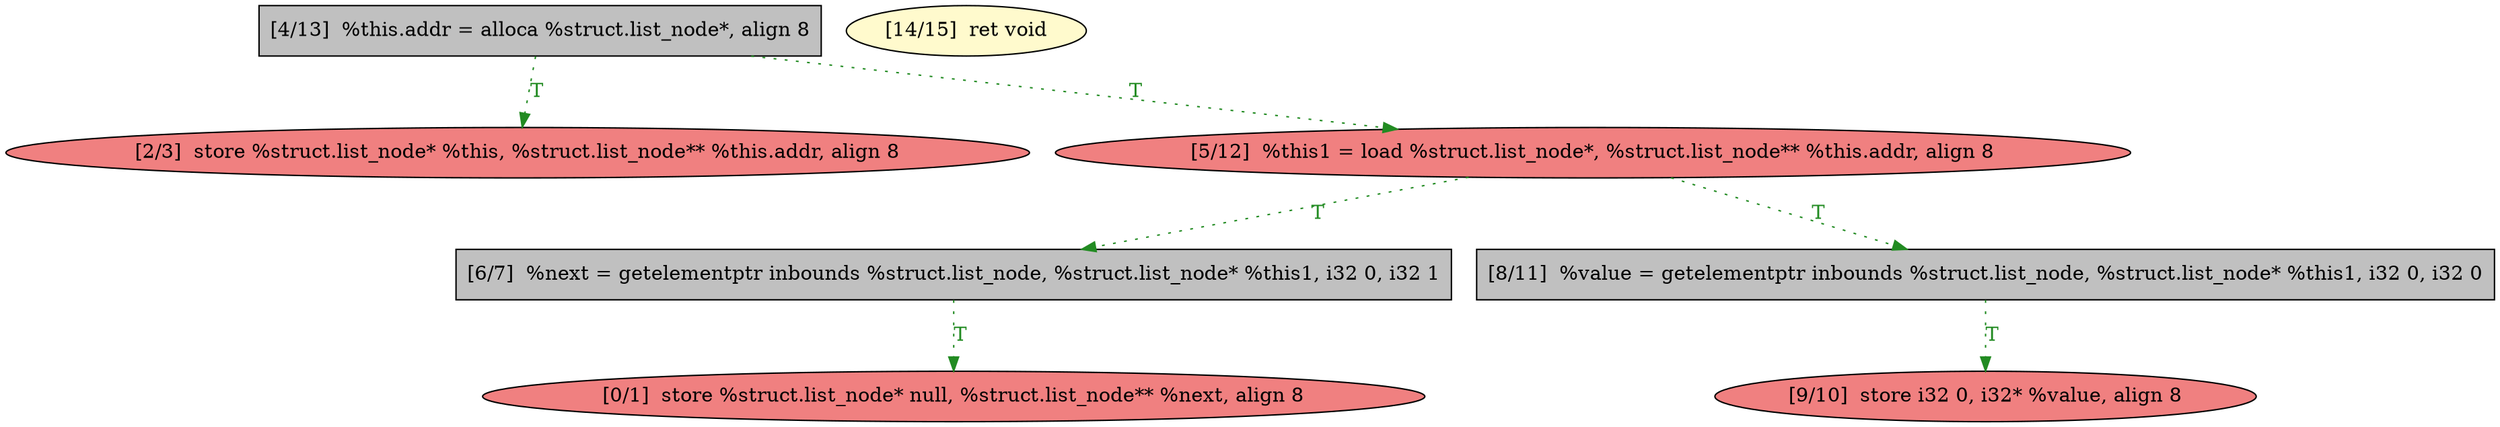 
digraph G {


node369 [fillcolor=grey,label="[6/7]  %next = getelementptr inbounds %struct.list_node, %struct.list_node* %this1, i32 0, i32 1",shape=rectangle,style=filled ]
node368 [fillcolor=grey,label="[8/11]  %value = getelementptr inbounds %struct.list_node, %struct.list_node* %this1, i32 0, i32 0",shape=rectangle,style=filled ]
node364 [fillcolor=grey,label="[4/13]  %this.addr = alloca %struct.list_node*, align 8",shape=rectangle,style=filled ]
node365 [fillcolor=lemonchiffon,label="[14/15]  ret void",shape=ellipse,style=filled ]
node363 [fillcolor=lightcoral,label="[2/3]  store %struct.list_node* %this, %struct.list_node** %this.addr, align 8",shape=ellipse,style=filled ]
node362 [fillcolor=lightcoral,label="[0/1]  store %struct.list_node* null, %struct.list_node** %next, align 8",shape=ellipse,style=filled ]
node366 [fillcolor=lightcoral,label="[5/12]  %this1 = load %struct.list_node*, %struct.list_node** %this.addr, align 8",shape=ellipse,style=filled ]
node367 [fillcolor=lightcoral,label="[9/10]  store i32 0, i32* %value, align 8",shape=ellipse,style=filled ]

node364->node366 [style=dotted,color=forestgreen,label="T",fontcolor=forestgreen ]
node366->node369 [style=dotted,color=forestgreen,label="T",fontcolor=forestgreen ]
node366->node368 [style=dotted,color=forestgreen,label="T",fontcolor=forestgreen ]
node369->node362 [style=dotted,color=forestgreen,label="T",fontcolor=forestgreen ]
node364->node363 [style=dotted,color=forestgreen,label="T",fontcolor=forestgreen ]
node368->node367 [style=dotted,color=forestgreen,label="T",fontcolor=forestgreen ]


}
